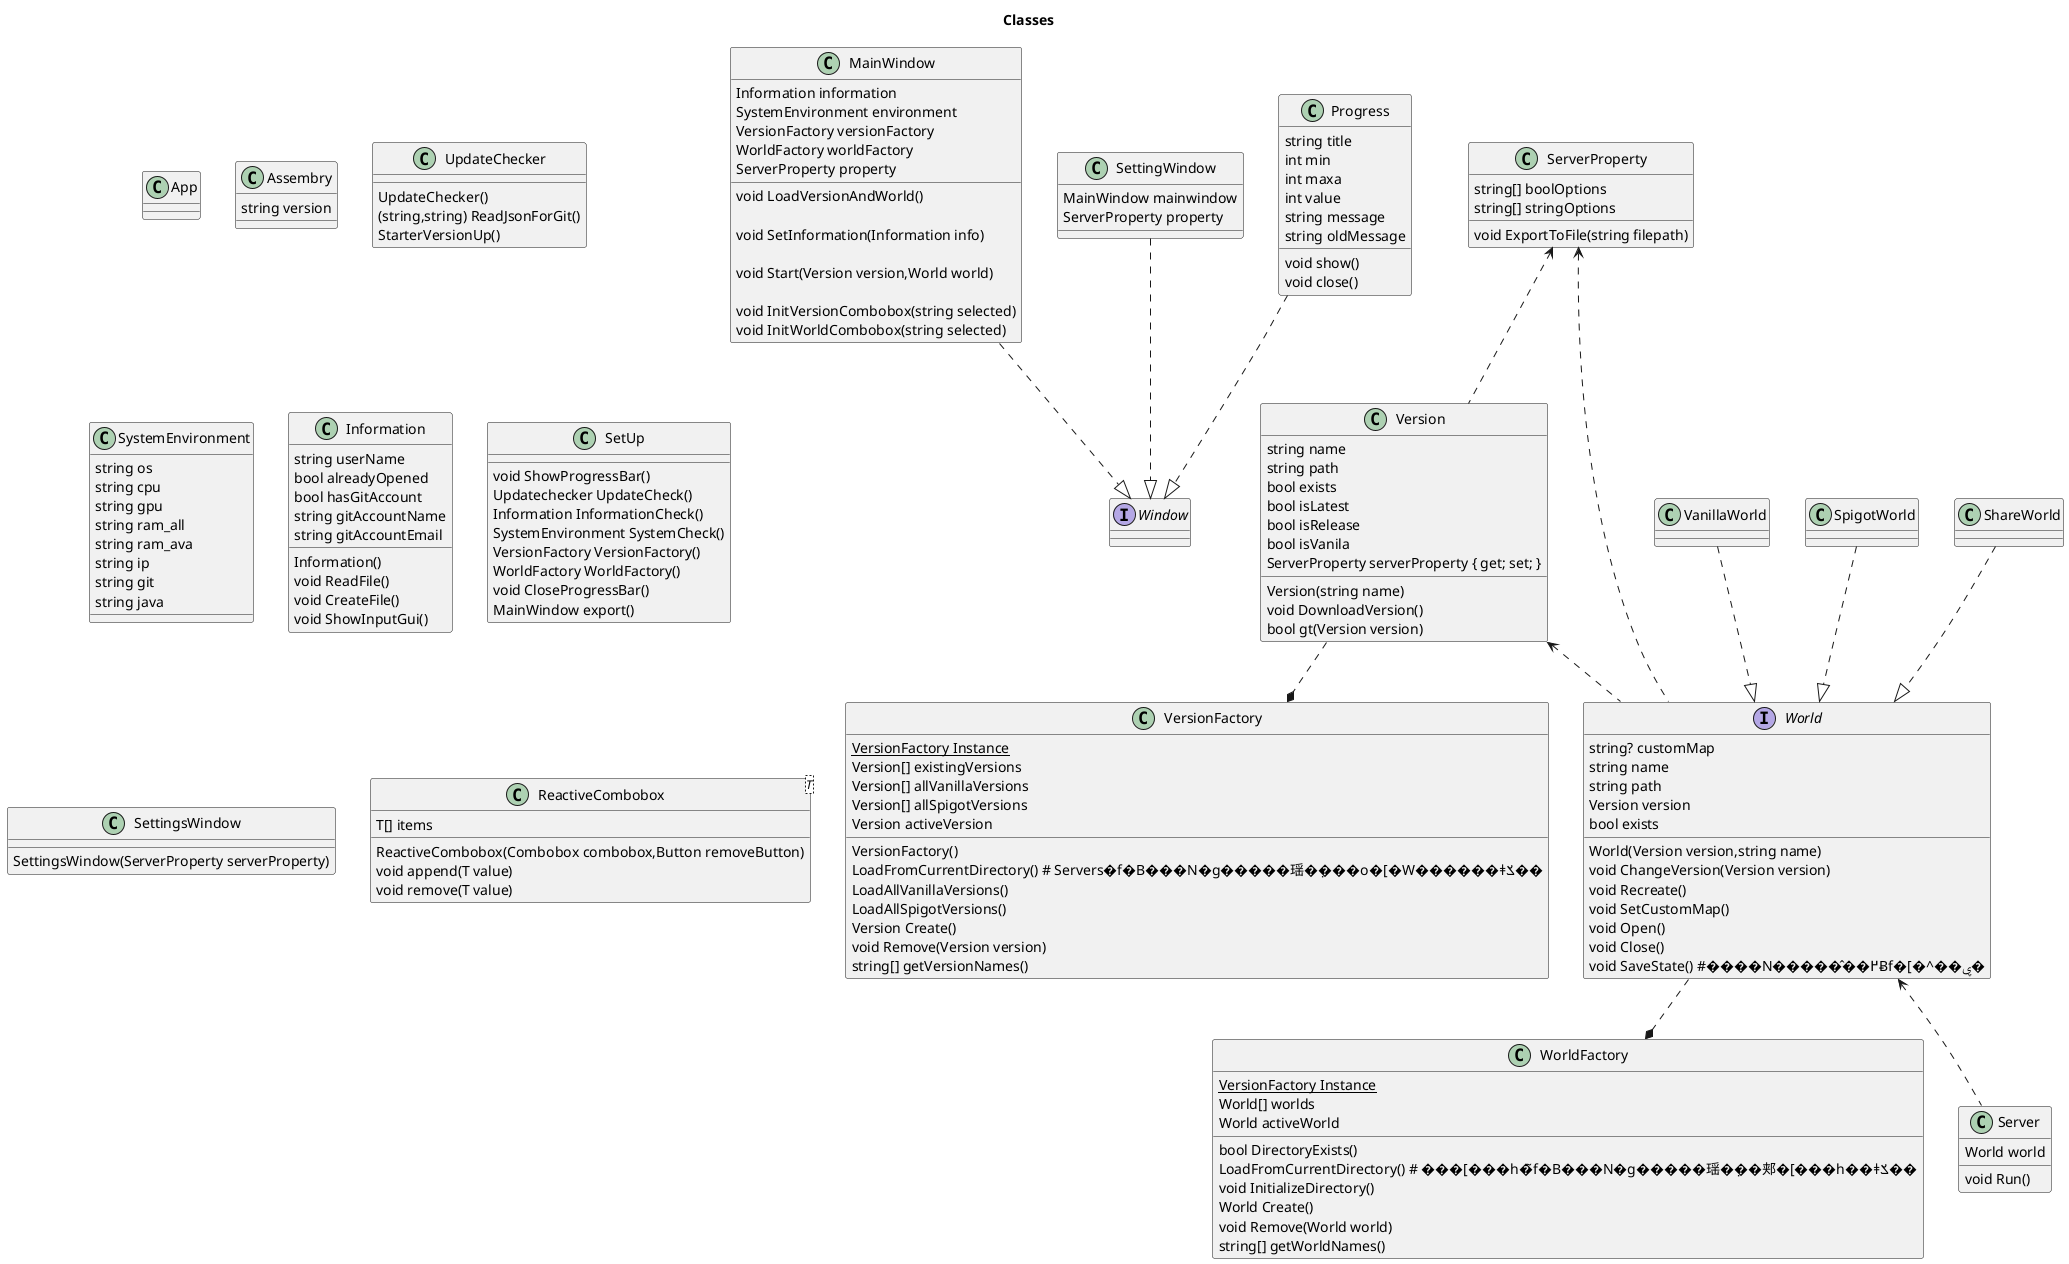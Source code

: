 @startuml main
title Classes

class App{
}

class Assembry{
  string version
}

class UpdateChecker{
  UpdateChecker()
  (string,string) ReadJsonForGit()
  StarterVersionUp()
}

class SystemEnvironment{
  string os
  string cpu
  string gpu
  string ram_all
  string ram_ava
  string ip
  string git
  string java
}

class Information{
  Information()
  void ReadFile()
  void CreateFile()
  void ShowInputGui()
  string userName
  bool alreadyOpened
  bool hasGitAccount
  string gitAccountName
  string gitAccountEmail
}

interface Window{
}

class SetUp{
  void ShowProgressBar()
  Updatechecker UpdateCheck()
  Information InformationCheck()
  SystemEnvironment SystemCheck()
  VersionFactory VersionFactory()
  WorldFactory WorldFactory()
  void CloseProgressBar()
  MainWindow export()
}


class SettingsWindow{
  SettingsWindow(ServerProperty serverProperty)
}

class MainWindow{
  Information information
  SystemEnvironment environment
  VersionFactory versionFactory
  WorldFactory worldFactory
  ServerProperty property

  void LoadVersionAndWorld()

  void SetInformation(Information info)

  void Start(Version version,World world)

  void InitVersionCombobox(string selected)
  void InitWorldCombobox(string selected)
}
MainWindow ..|> Window

class SettingWindow{
  MainWindow mainwindow
  ServerProperty property
}


SettingWindow ..|> Window

class Progress{
  string title
  int min
  int maxa
  int value
  string message
  string oldMessage
  void show()
  void close()
}
Progress ..|> Window

' ����l����
class ReactiveCombobox<T>{
  ReactiveCombobox(Combobox combobox,Button removeButton)
  T[] items
  void append(T value)
  void remove(T value)
}

class VersionFactory{
  {classifier} VersionFactory Instance
  VersionFactory()
  LoadFromCurrentDirectory() # Servers�f�B���N�g�����瑶�݂���o�[�W������ǂݎ��
  LoadAllVanillaVersions()
  LoadAllSpigotVersions()
  Version Create()
  void Remove(Version version)
  Version[] existingVersions
  Version[] allVanillaVersions
  Version[] allSpigotVersions
  Version activeVersion
  string[] getVersionNames()
}
Version ..* VersionFactory


class Version{
  Version(string name)
  string name
  string path
  bool exists
  bool isLatest
  bool isRelease
  bool isVanila
  void DownloadVersion()
  ServerProperty serverProperty { get; set; }
  bool gt(Version version)
}

class WorldFactory{
  {classifier} VersionFactory Instance
  bool DirectoryExists()
  LoadFromCurrentDirectory() # ���[���h�̃f�B���N�g�����瑶�݂��郏�[���h��ǂݎ��
  void InitializeDirectory()
  World Create()
  void Remove(World world)
  World[] worlds
  World activeWorld
  string[] getWorldNames()
}
World ..* WorldFactory


interface World{
  World(Version version,string name)
  string? customMap
  string name
  string path
  Version version
  bool exists
  void ChangeVersion(Version version)
  void Recreate()
  void SetCustomMap()
  void Open()
  void Close()
  void SaveState() #����N�����̂��߂Ƀf�[�^��ۑ�
}
Version <.. World
ServerProperty <.. World

class VanillaWorld{}
VanillaWorld ..|>World

class SpigotWorld{}
SpigotWorld ..|>World

class ShareWorld{}
ShareWorld ..|>World

class ServerProperty{
  string[] boolOptions
  string[] stringOptions
  void ExportToFile(string filepath)
}
ServerProperty <.. Version

class Server{
  World world
  void Run()
}

World <.. Server

@enduml
